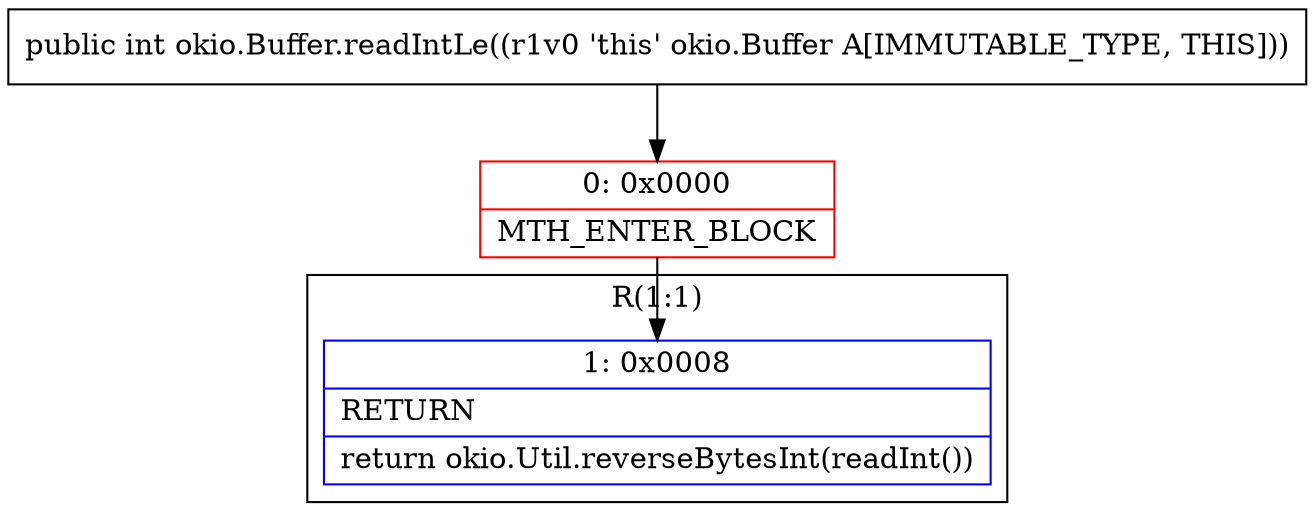 digraph "CFG forokio.Buffer.readIntLe()I" {
subgraph cluster_Region_531061153 {
label = "R(1:1)";
node [shape=record,color=blue];
Node_1 [shape=record,label="{1\:\ 0x0008|RETURN\l|return okio.Util.reverseBytesInt(readInt())\l}"];
}
Node_0 [shape=record,color=red,label="{0\:\ 0x0000|MTH_ENTER_BLOCK\l}"];
MethodNode[shape=record,label="{public int okio.Buffer.readIntLe((r1v0 'this' okio.Buffer A[IMMUTABLE_TYPE, THIS])) }"];
MethodNode -> Node_0;
Node_0 -> Node_1;
}

